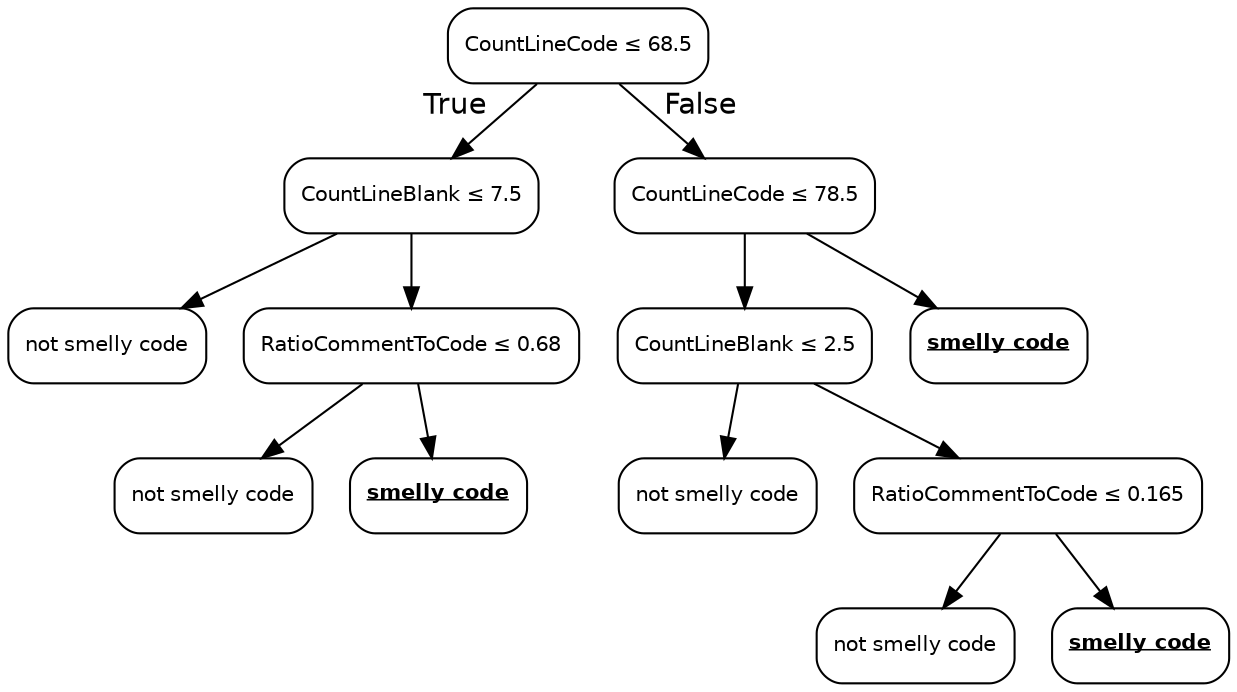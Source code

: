 digraph Tree {
node [color="black", fontname=helvetica, shape=box, style="rounded", width=0.5, fontsize=10];
edge [fontname=helvetica];
0 [label=<CountLineCode &le; 68.5>];
1 [label=<CountLineBlank &le; 7.5>];
0 -> 1  [headlabel="True", labelangle=45, labeldistance="2.5"];
3 [label=<not smelly code>];
1 -> 3;
4 [label=<RatioCommentToCode &le; 0.68>];
1 -> 4;
5 [label=<not smelly code>];
4 -> 5;
6 [label=<<u><b>smelly code</b></u>>];
4 -> 6;
2 [label=<CountLineCode &le; 78.5>];
0 -> 2  [headlabel="False", labelangle="-45", labeldistance="2.5"];
7 [label=<CountLineBlank &le; 2.5>];
2 -> 7;
9 [label=<not smelly code>];
7 -> 9;
10 [label=<RatioCommentToCode &le; 0.165>];
7 -> 10;
11 [label=<not smelly code>];
10 -> 11;
12 [label=<<u><b>smelly code</b></u>>];
10 -> 12;
8 [label=<<u><b>smelly code</b></u>>];
2 -> 8;
}
